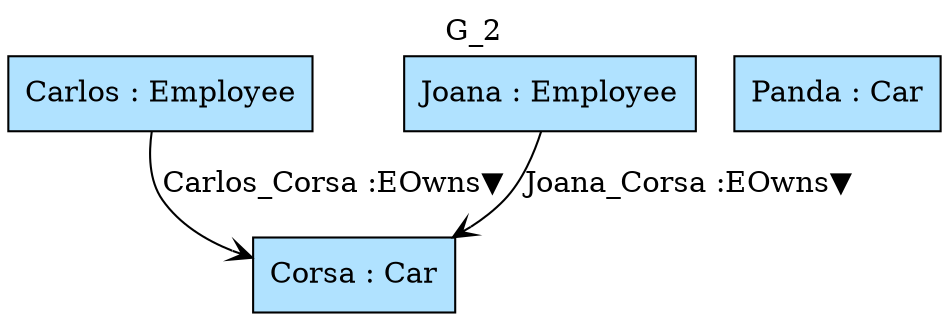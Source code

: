 digraph {graph[label=G_2,labelloc=tl,labelfontsize=12];
"Carlos"[shape=box,fillcolor=lightskyblue1,style = filled,label="Carlos : Employee"];
"Joana"[shape=box,fillcolor=lightskyblue1,style = filled,label="Joana : Employee"];
"Corsa"[shape=box,fillcolor=lightskyblue1,style = filled,label="Corsa : Car"];
"Panda"[shape=box,fillcolor=lightskyblue1,style = filled,label="Panda : Car"];

"Carlos"->"Corsa"[label="Carlos_Corsa :EOwns▼",arrowhead=vee];
"Joana"->"Corsa"[label="Joana_Corsa :EOwns▼",arrowhead=vee];
}